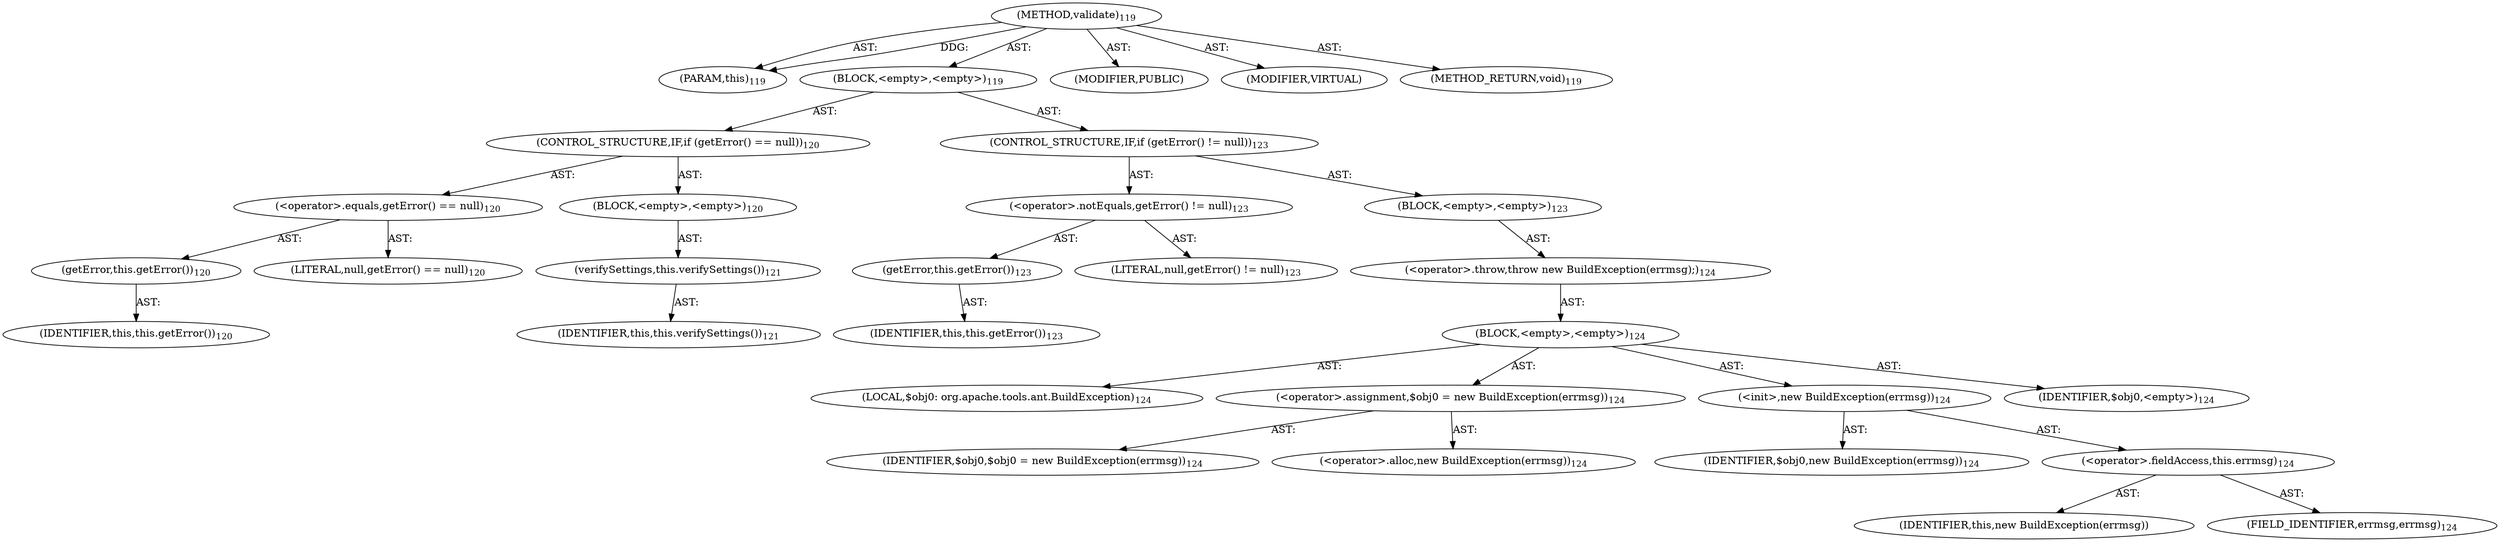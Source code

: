 digraph "validate" {  
"111669149700" [label = <(METHOD,validate)<SUB>119</SUB>> ]
"115964116992" [label = <(PARAM,this)<SUB>119</SUB>> ]
"25769803781" [label = <(BLOCK,&lt;empty&gt;,&lt;empty&gt;)<SUB>119</SUB>> ]
"47244640257" [label = <(CONTROL_STRUCTURE,IF,if (getError() == null))<SUB>120</SUB>> ]
"30064771079" [label = <(&lt;operator&gt;.equals,getError() == null)<SUB>120</SUB>> ]
"30064771080" [label = <(getError,this.getError())<SUB>120</SUB>> ]
"68719476736" [label = <(IDENTIFIER,this,this.getError())<SUB>120</SUB>> ]
"90194313218" [label = <(LITERAL,null,getError() == null)<SUB>120</SUB>> ]
"25769803782" [label = <(BLOCK,&lt;empty&gt;,&lt;empty&gt;)<SUB>120</SUB>> ]
"30064771081" [label = <(verifySettings,this.verifySettings())<SUB>121</SUB>> ]
"68719476737" [label = <(IDENTIFIER,this,this.verifySettings())<SUB>121</SUB>> ]
"47244640258" [label = <(CONTROL_STRUCTURE,IF,if (getError() != null))<SUB>123</SUB>> ]
"30064771082" [label = <(&lt;operator&gt;.notEquals,getError() != null)<SUB>123</SUB>> ]
"30064771083" [label = <(getError,this.getError())<SUB>123</SUB>> ]
"68719476738" [label = <(IDENTIFIER,this,this.getError())<SUB>123</SUB>> ]
"90194313219" [label = <(LITERAL,null,getError() != null)<SUB>123</SUB>> ]
"25769803783" [label = <(BLOCK,&lt;empty&gt;,&lt;empty&gt;)<SUB>123</SUB>> ]
"30064771084" [label = <(&lt;operator&gt;.throw,throw new BuildException(errmsg);)<SUB>124</SUB>> ]
"25769803784" [label = <(BLOCK,&lt;empty&gt;,&lt;empty&gt;)<SUB>124</SUB>> ]
"94489280512" [label = <(LOCAL,$obj0: org.apache.tools.ant.BuildException)<SUB>124</SUB>> ]
"30064771085" [label = <(&lt;operator&gt;.assignment,$obj0 = new BuildException(errmsg))<SUB>124</SUB>> ]
"68719476744" [label = <(IDENTIFIER,$obj0,$obj0 = new BuildException(errmsg))<SUB>124</SUB>> ]
"30064771086" [label = <(&lt;operator&gt;.alloc,new BuildException(errmsg))<SUB>124</SUB>> ]
"30064771087" [label = <(&lt;init&gt;,new BuildException(errmsg))<SUB>124</SUB>> ]
"68719476745" [label = <(IDENTIFIER,$obj0,new BuildException(errmsg))<SUB>124</SUB>> ]
"30064771088" [label = <(&lt;operator&gt;.fieldAccess,this.errmsg)<SUB>124</SUB>> ]
"68719476746" [label = <(IDENTIFIER,this,new BuildException(errmsg))> ]
"55834574852" [label = <(FIELD_IDENTIFIER,errmsg,errmsg)<SUB>124</SUB>> ]
"68719476747" [label = <(IDENTIFIER,$obj0,&lt;empty&gt;)<SUB>124</SUB>> ]
"133143986185" [label = <(MODIFIER,PUBLIC)> ]
"133143986186" [label = <(MODIFIER,VIRTUAL)> ]
"128849018884" [label = <(METHOD_RETURN,void)<SUB>119</SUB>> ]
  "111669149700" -> "115964116992"  [ label = "AST: "] 
  "111669149700" -> "25769803781"  [ label = "AST: "] 
  "111669149700" -> "133143986185"  [ label = "AST: "] 
  "111669149700" -> "133143986186"  [ label = "AST: "] 
  "111669149700" -> "128849018884"  [ label = "AST: "] 
  "25769803781" -> "47244640257"  [ label = "AST: "] 
  "25769803781" -> "47244640258"  [ label = "AST: "] 
  "47244640257" -> "30064771079"  [ label = "AST: "] 
  "47244640257" -> "25769803782"  [ label = "AST: "] 
  "30064771079" -> "30064771080"  [ label = "AST: "] 
  "30064771079" -> "90194313218"  [ label = "AST: "] 
  "30064771080" -> "68719476736"  [ label = "AST: "] 
  "25769803782" -> "30064771081"  [ label = "AST: "] 
  "30064771081" -> "68719476737"  [ label = "AST: "] 
  "47244640258" -> "30064771082"  [ label = "AST: "] 
  "47244640258" -> "25769803783"  [ label = "AST: "] 
  "30064771082" -> "30064771083"  [ label = "AST: "] 
  "30064771082" -> "90194313219"  [ label = "AST: "] 
  "30064771083" -> "68719476738"  [ label = "AST: "] 
  "25769803783" -> "30064771084"  [ label = "AST: "] 
  "30064771084" -> "25769803784"  [ label = "AST: "] 
  "25769803784" -> "94489280512"  [ label = "AST: "] 
  "25769803784" -> "30064771085"  [ label = "AST: "] 
  "25769803784" -> "30064771087"  [ label = "AST: "] 
  "25769803784" -> "68719476747"  [ label = "AST: "] 
  "30064771085" -> "68719476744"  [ label = "AST: "] 
  "30064771085" -> "30064771086"  [ label = "AST: "] 
  "30064771087" -> "68719476745"  [ label = "AST: "] 
  "30064771087" -> "30064771088"  [ label = "AST: "] 
  "30064771088" -> "68719476746"  [ label = "AST: "] 
  "30064771088" -> "55834574852"  [ label = "AST: "] 
  "111669149700" -> "115964116992"  [ label = "DDG: "] 
}
